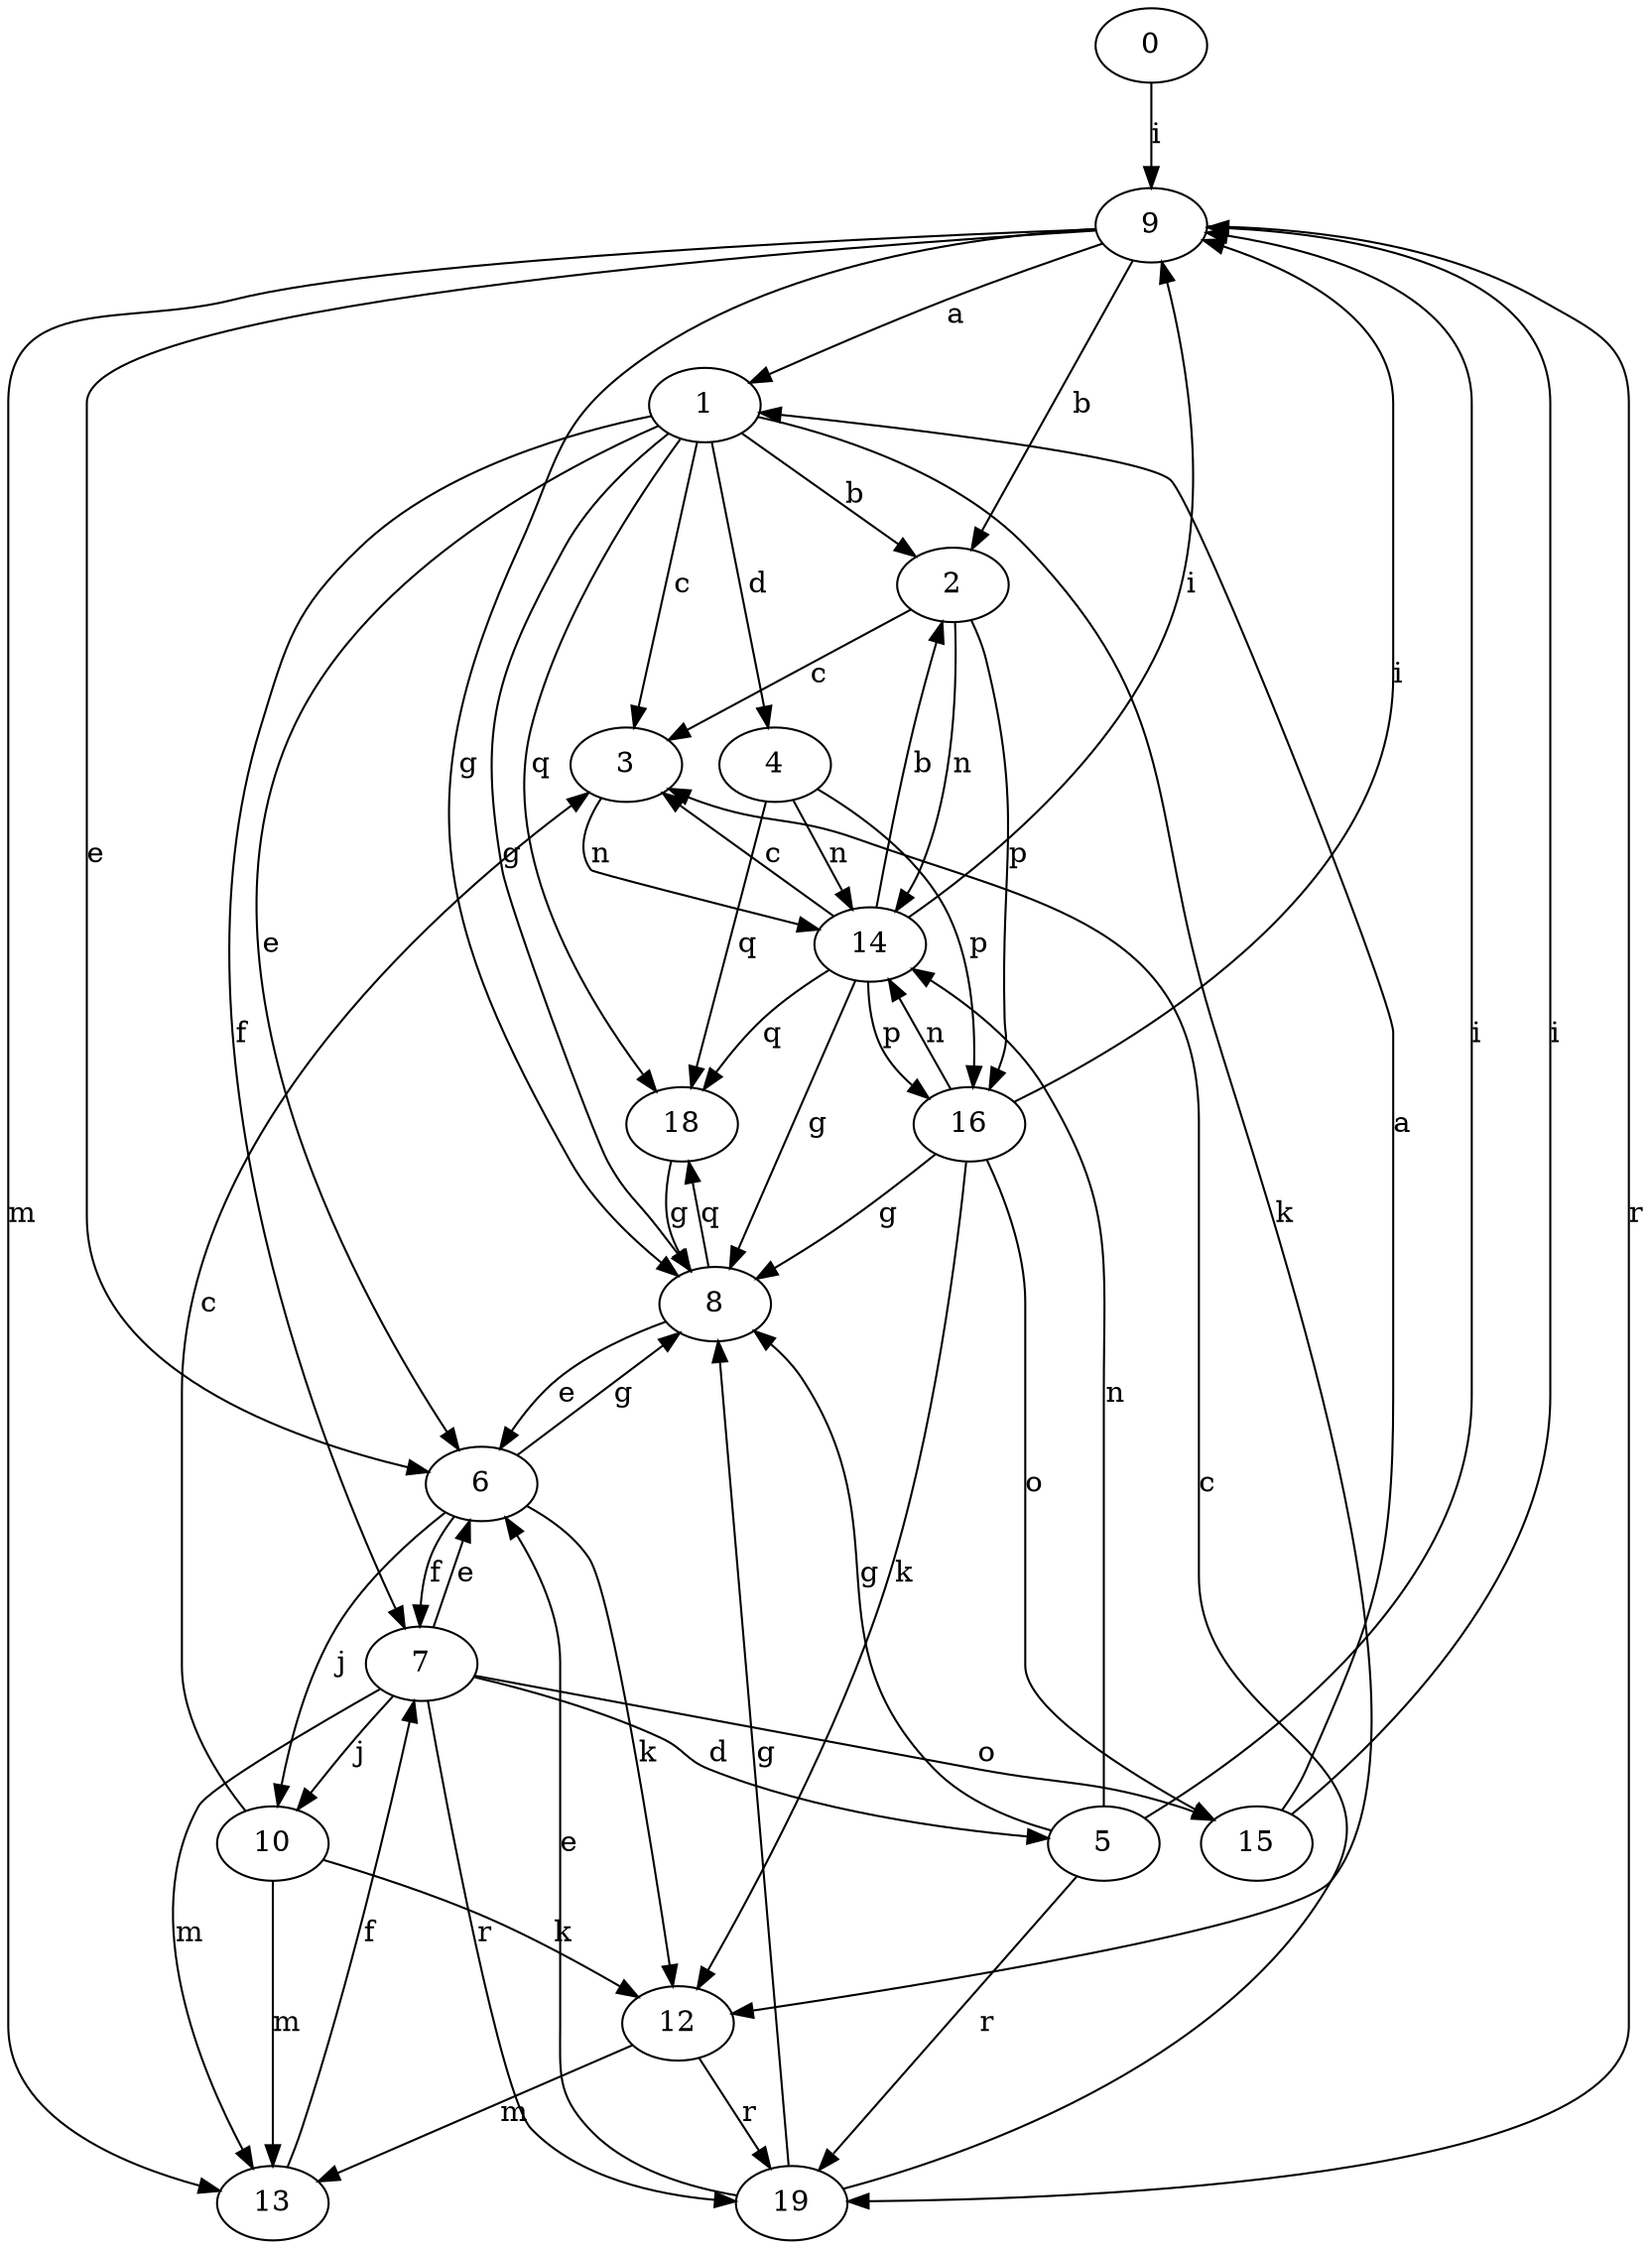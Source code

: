 strict digraph  {
0;
1;
2;
3;
4;
5;
6;
7;
8;
9;
10;
12;
13;
14;
15;
16;
18;
19;
0 -> 9  [label=i];
1 -> 2  [label=b];
1 -> 3  [label=c];
1 -> 4  [label=d];
1 -> 6  [label=e];
1 -> 7  [label=f];
1 -> 8  [label=g];
1 -> 12  [label=k];
1 -> 18  [label=q];
2 -> 3  [label=c];
2 -> 14  [label=n];
2 -> 16  [label=p];
3 -> 14  [label=n];
4 -> 14  [label=n];
4 -> 16  [label=p];
4 -> 18  [label=q];
5 -> 8  [label=g];
5 -> 9  [label=i];
5 -> 14  [label=n];
5 -> 19  [label=r];
6 -> 7  [label=f];
6 -> 8  [label=g];
6 -> 10  [label=j];
6 -> 12  [label=k];
7 -> 5  [label=d];
7 -> 6  [label=e];
7 -> 10  [label=j];
7 -> 13  [label=m];
7 -> 15  [label=o];
7 -> 19  [label=r];
8 -> 6  [label=e];
8 -> 18  [label=q];
9 -> 1  [label=a];
9 -> 2  [label=b];
9 -> 6  [label=e];
9 -> 8  [label=g];
9 -> 13  [label=m];
9 -> 19  [label=r];
10 -> 3  [label=c];
10 -> 12  [label=k];
10 -> 13  [label=m];
12 -> 13  [label=m];
12 -> 19  [label=r];
13 -> 7  [label=f];
14 -> 2  [label=b];
14 -> 3  [label=c];
14 -> 8  [label=g];
14 -> 9  [label=i];
14 -> 16  [label=p];
14 -> 18  [label=q];
15 -> 1  [label=a];
15 -> 9  [label=i];
16 -> 8  [label=g];
16 -> 9  [label=i];
16 -> 12  [label=k];
16 -> 14  [label=n];
16 -> 15  [label=o];
18 -> 8  [label=g];
19 -> 3  [label=c];
19 -> 6  [label=e];
19 -> 8  [label=g];
}
